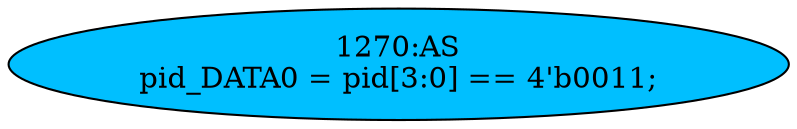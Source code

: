 strict digraph "" {
	node [label="\N"];
	"1270:AS"	 [ast="<pyverilog.vparser.ast.Assign object at 0x7f0647e56d90>",
		def_var="['pid_DATA0']",
		fillcolor=deepskyblue,
		label="1270:AS
pid_DATA0 = pid[3:0] == 4'b0011;",
		statements="[]",
		style=filled,
		typ=Assign,
		use_var="['pid']"];
}
